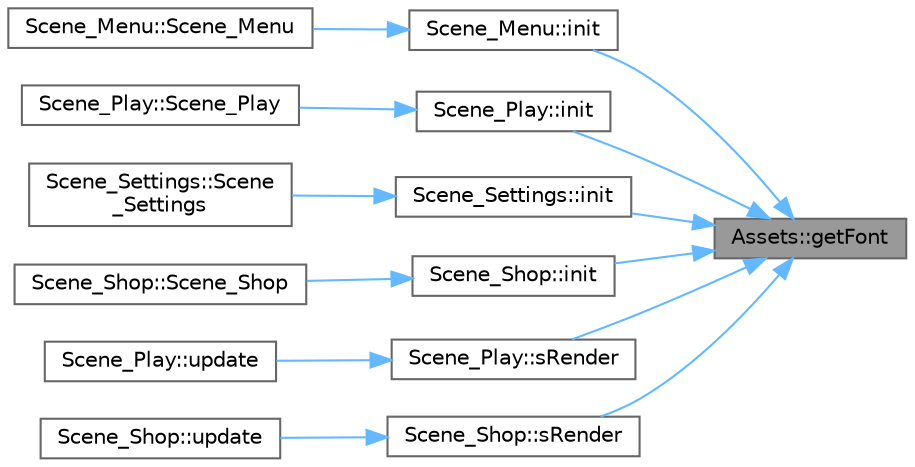 digraph "Assets::getFont"
{
 // LATEX_PDF_SIZE
  bgcolor="transparent";
  edge [fontname=Helvetica,fontsize=10,labelfontname=Helvetica,labelfontsize=10];
  node [fontname=Helvetica,fontsize=10,shape=box,height=0.2,width=0.4];
  rankdir="RL";
  Node1 [id="Node000001",label="Assets::getFont",height=0.2,width=0.4,color="gray40", fillcolor="grey60", style="filled", fontcolor="black",tooltip=" "];
  Node1 -> Node2 [id="edge13_Node000001_Node000002",dir="back",color="steelblue1",style="solid",tooltip=" "];
  Node2 [id="Node000002",label="Scene_Menu::init",height=0.2,width=0.4,color="grey40", fillcolor="white", style="filled",URL="$class_scene___menu.html#ac333bd8b02726ee6db5706219e70073e",tooltip="index for the backgrounds in the menu"];
  Node2 -> Node3 [id="edge14_Node000002_Node000003",dir="back",color="steelblue1",style="solid",tooltip=" "];
  Node3 [id="Node000003",label="Scene_Menu::Scene_Menu",height=0.2,width=0.4,color="grey40", fillcolor="white", style="filled",URL="$class_scene___menu.html#a0d71fab24a893ff0b270271180186b65",tooltip="constructor of the scene menu that receives a pointer to the game engine"];
  Node1 -> Node4 [id="edge15_Node000001_Node000004",dir="back",color="steelblue1",style="solid",tooltip=" "];
  Node4 [id="Node000004",label="Scene_Play::init",height=0.2,width=0.4,color="grey40", fillcolor="white", style="filled",URL="$class_scene___play.html#a21c4cf4a84b6644e7c82f077c3ed793b",tooltip=" "];
  Node4 -> Node5 [id="edge16_Node000004_Node000005",dir="back",color="steelblue1",style="solid",tooltip=" "];
  Node5 [id="Node000005",label="Scene_Play::Scene_Play",height=0.2,width=0.4,color="grey40", fillcolor="white", style="filled",URL="$class_scene___play.html#a33169f4694573d31d2b44d192dbd0e5c",tooltip="shared pointer to the player"];
  Node1 -> Node6 [id="edge17_Node000001_Node000006",dir="back",color="steelblue1",style="solid",tooltip=" "];
  Node6 [id="Node000006",label="Scene_Settings::init",height=0.2,width=0.4,color="grey40", fillcolor="white", style="filled",URL="$class_scene___settings.html#a76b13e5709a76c73b7768859555f83bc",tooltip="Initial control scheme."];
  Node6 -> Node7 [id="edge18_Node000006_Node000007",dir="back",color="steelblue1",style="solid",tooltip=" "];
  Node7 [id="Node000007",label="Scene_Settings::Scene\l_Settings",height=0.2,width=0.4,color="grey40", fillcolor="white", style="filled",URL="$class_scene___settings.html#aed9876c261637e7aa4f25c1c39261033",tooltip="constructor for play scene that receives the pointer to the game engine"];
  Node1 -> Node8 [id="edge19_Node000001_Node000008",dir="back",color="steelblue1",style="solid",tooltip=" "];
  Node8 [id="Node000008",label="Scene_Shop::init",height=0.2,width=0.4,color="grey40", fillcolor="white", style="filled",URL="$class_scene___shop.html#a24a760af748578f3edda5b83a766ff9a",tooltip=" "];
  Node8 -> Node9 [id="edge20_Node000008_Node000009",dir="back",color="steelblue1",style="solid",tooltip=" "];
  Node9 [id="Node000009",label="Scene_Shop::Scene_Shop",height=0.2,width=0.4,color="grey40", fillcolor="white", style="filled",URL="$class_scene___shop.html#a41611157caf81bc8f9a4b05df4742449",tooltip=" "];
  Node1 -> Node10 [id="edge21_Node000001_Node000010",dir="back",color="steelblue1",style="solid",tooltip=" "];
  Node10 [id="Node000010",label="Scene_Play::sRender",height=0.2,width=0.4,color="grey40", fillcolor="white", style="filled",URL="$class_scene___play.html#a6ab634d841861b45bb684b6e8ce899a2",tooltip="pure virtual method to render everything in the window in every frame="];
  Node10 -> Node11 [id="edge22_Node000010_Node000011",dir="back",color="steelblue1",style="solid",tooltip=" "];
  Node11 [id="Node000011",label="Scene_Play::update",height=0.2,width=0.4,color="grey40", fillcolor="white", style="filled",URL="$class_scene___play.html#a416e630ef10fac7e34855babea499700",tooltip="constructor that receives a pointer to the game engine"];
  Node1 -> Node12 [id="edge23_Node000001_Node000012",dir="back",color="steelblue1",style="solid",tooltip=" "];
  Node12 [id="Node000012",label="Scene_Shop::sRender",height=0.2,width=0.4,color="grey40", fillcolor="white", style="filled",URL="$class_scene___shop.html#a97f628fd17e0581cc242acc186f9b804",tooltip="pure virtual method to render everything in the window in every frame="];
  Node12 -> Node13 [id="edge24_Node000012_Node000013",dir="back",color="steelblue1",style="solid",tooltip=" "];
  Node13 [id="Node000013",label="Scene_Shop::update",height=0.2,width=0.4,color="grey40", fillcolor="white", style="filled",URL="$class_scene___shop.html#a27666a0b2a6fd5aec323a22c873a25f0",tooltip="constructor that receives a pointer to the game engine"];
}
